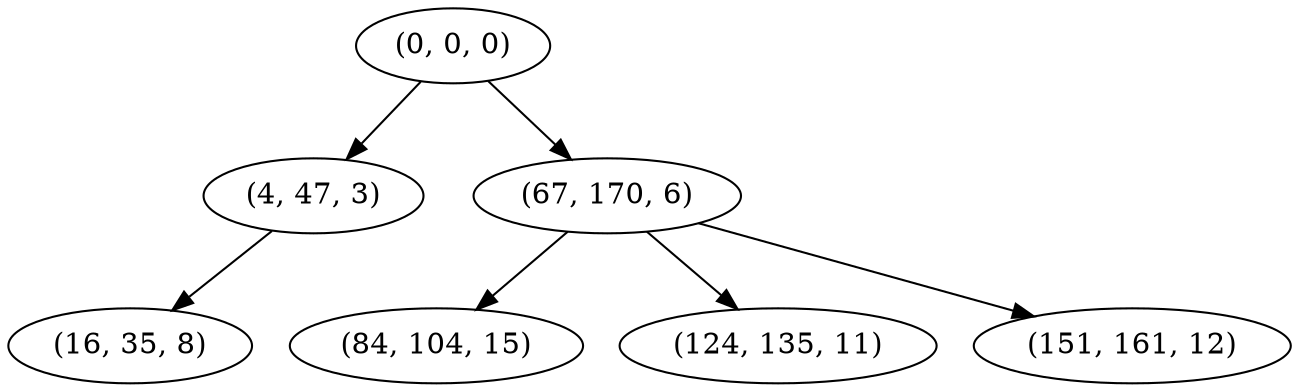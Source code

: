 digraph tree {
    "(0, 0, 0)";
    "(4, 47, 3)";
    "(16, 35, 8)";
    "(67, 170, 6)";
    "(84, 104, 15)";
    "(124, 135, 11)";
    "(151, 161, 12)";
    "(0, 0, 0)" -> "(4, 47, 3)";
    "(0, 0, 0)" -> "(67, 170, 6)";
    "(4, 47, 3)" -> "(16, 35, 8)";
    "(67, 170, 6)" -> "(84, 104, 15)";
    "(67, 170, 6)" -> "(124, 135, 11)";
    "(67, 170, 6)" -> "(151, 161, 12)";
}
